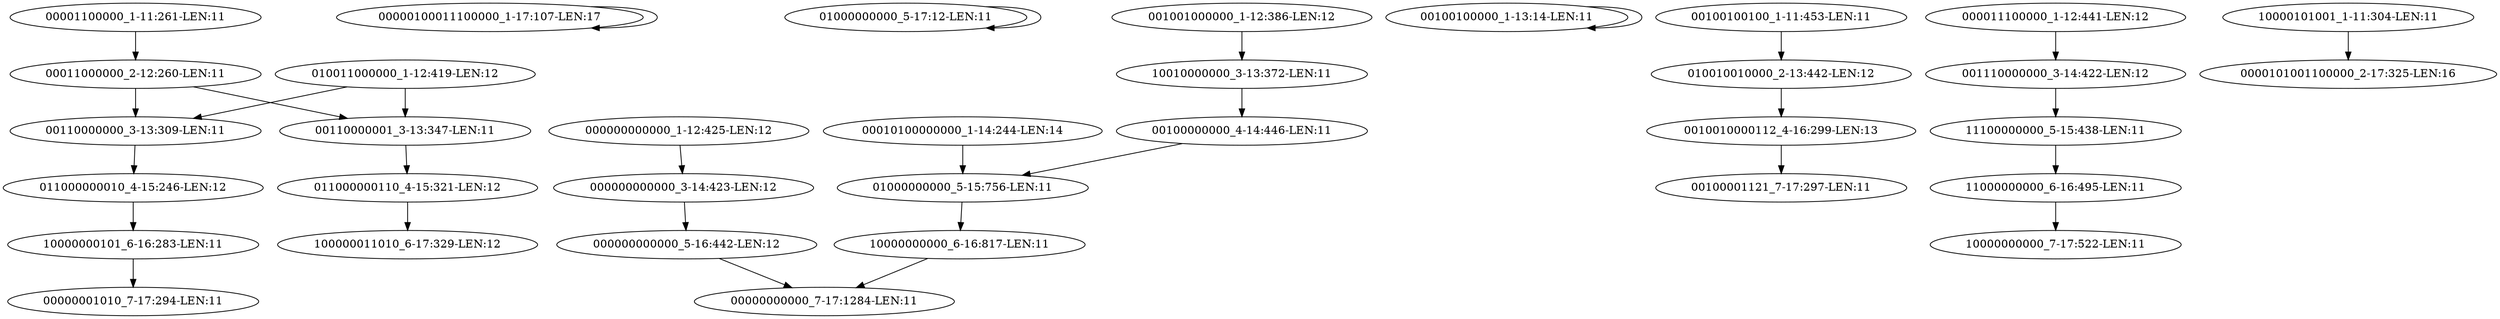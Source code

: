 digraph G {
    "00011000000_2-12:260-LEN:11" -> "00110000000_3-13:309-LEN:11";
    "00011000000_2-12:260-LEN:11" -> "00110000001_3-13:347-LEN:11";
    "00000100011100000_1-17:107-LEN:17" -> "00000100011100000_1-17:107-LEN:17";
    "01000000000_5-17:12-LEN:11" -> "01000000000_5-17:12-LEN:11";
    "01000000000_5-15:756-LEN:11" -> "10000000000_6-16:817-LEN:11";
    "00010100000000_1-14:244-LEN:14" -> "01000000000_5-15:756-LEN:11";
    "10000000000_6-16:817-LEN:11" -> "00000000000_7-17:1284-LEN:11";
    "00100100000_1-13:14-LEN:11" -> "00100100000_1-13:14-LEN:11";
    "00001100000_1-11:261-LEN:11" -> "00011000000_2-12:260-LEN:11";
    "00100000000_4-14:446-LEN:11" -> "01000000000_5-15:756-LEN:11";
    "00110000000_3-13:309-LEN:11" -> "011000000010_4-15:246-LEN:12";
    "011000000110_4-15:321-LEN:12" -> "100000011010_6-17:329-LEN:12";
    "00100100100_1-11:453-LEN:11" -> "010010010000_2-13:442-LEN:12";
    "000011100000_1-12:441-LEN:12" -> "001110000000_3-14:422-LEN:12";
    "001110000000_3-14:422-LEN:12" -> "11100000000_5-15:438-LEN:11";
    "11100000000_5-15:438-LEN:11" -> "11000000000_6-16:495-LEN:11";
    "000000000000_5-16:442-LEN:12" -> "00000000000_7-17:1284-LEN:11";
    "000000000000_1-12:425-LEN:12" -> "000000000000_3-14:423-LEN:12";
    "10000000101_6-16:283-LEN:11" -> "00000001010_7-17:294-LEN:11";
    "010011000000_1-12:419-LEN:12" -> "00110000000_3-13:309-LEN:11";
    "010011000000_1-12:419-LEN:12" -> "00110000001_3-13:347-LEN:11";
    "11000000000_6-16:495-LEN:11" -> "10000000000_7-17:522-LEN:11";
    "011000000010_4-15:246-LEN:12" -> "10000000101_6-16:283-LEN:11";
    "001001000000_1-12:386-LEN:12" -> "10010000000_3-13:372-LEN:11";
    "10000101001_1-11:304-LEN:11" -> "0000101001100000_2-17:325-LEN:16";
    "00110000001_3-13:347-LEN:11" -> "011000000110_4-15:321-LEN:12";
    "000000000000_3-14:423-LEN:12" -> "000000000000_5-16:442-LEN:12";
    "10010000000_3-13:372-LEN:11" -> "00100000000_4-14:446-LEN:11";
    "0010010000112_4-16:299-LEN:13" -> "00100001121_7-17:297-LEN:11";
    "010010010000_2-13:442-LEN:12" -> "0010010000112_4-16:299-LEN:13";
}
